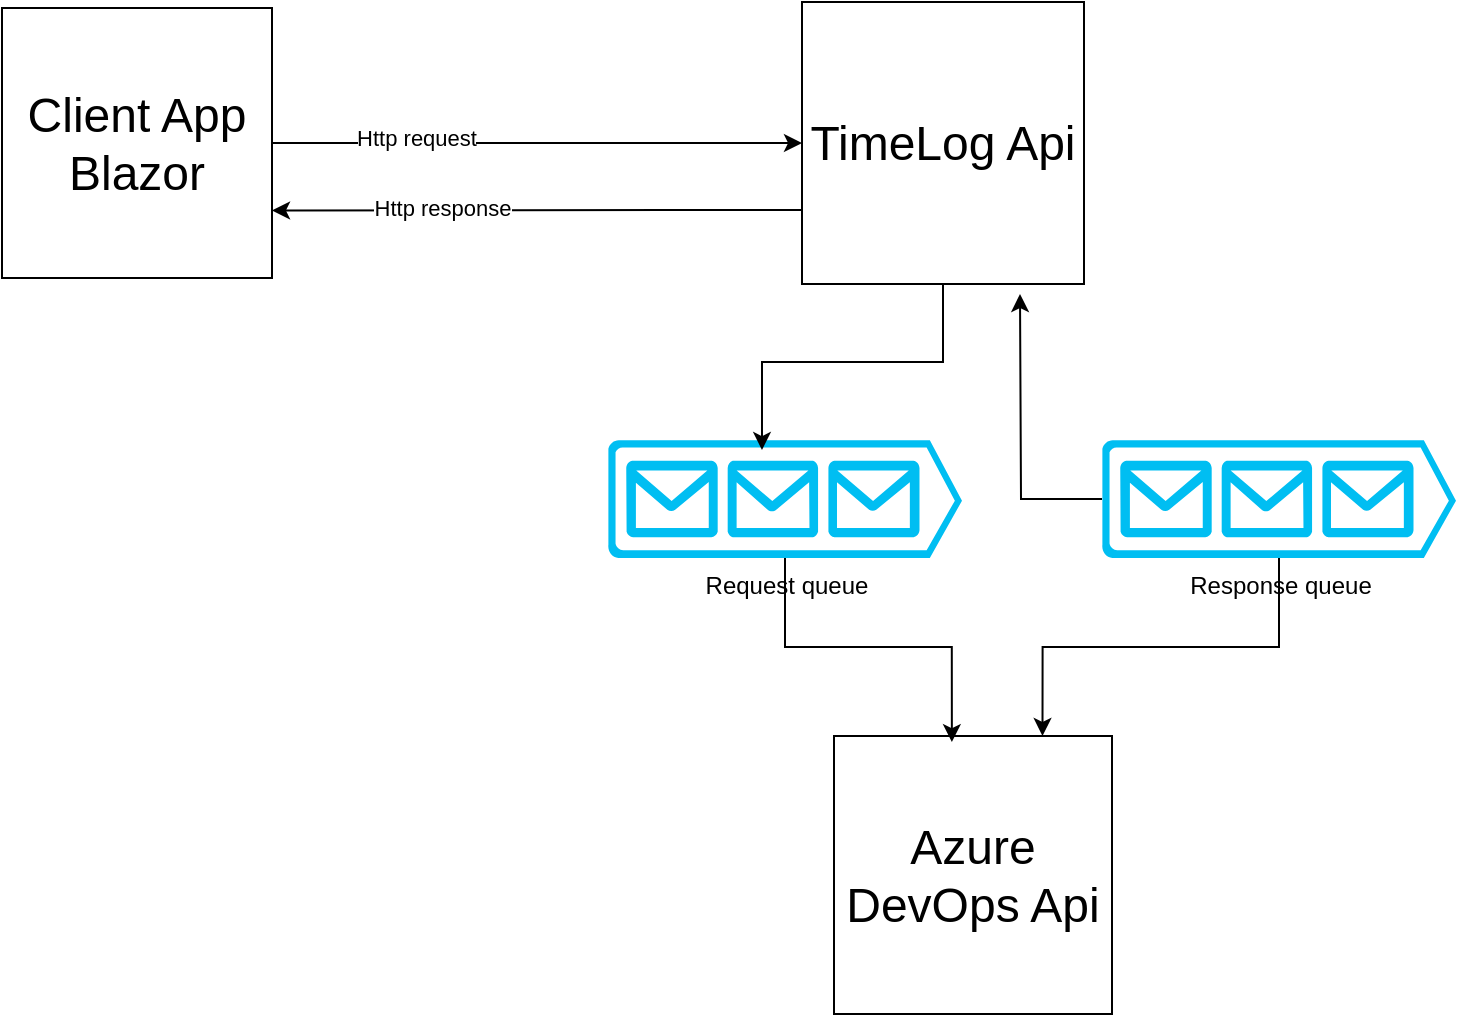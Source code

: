 <mxfile version="23.1.5" type="github">
  <diagram name="Page-1" id="b5b7bab2-c9e2-2cf4-8b2a-24fd1a2a6d21">
    <mxGraphModel dx="1434" dy="738" grid="0" gridSize="10" guides="1" tooltips="1" connect="1" arrows="1" fold="1" page="1" pageScale="1" pageWidth="827" pageHeight="1169" background="none" math="0" shadow="0">
      <root>
        <mxCell id="0" />
        <mxCell id="1" parent="0" />
        <mxCell id="2m1gmCIRVApNMBWWAgiM-4" style="edgeStyle=orthogonalEdgeStyle;rounded=0;orthogonalLoop=1;jettySize=auto;html=1;entryX=0;entryY=0.5;entryDx=0;entryDy=0;" edge="1" parent="1" source="2m1gmCIRVApNMBWWAgiM-1" target="2m1gmCIRVApNMBWWAgiM-2">
          <mxGeometry relative="1" as="geometry" />
        </mxCell>
        <mxCell id="2m1gmCIRVApNMBWWAgiM-8" value="Http request" style="edgeLabel;html=1;align=center;verticalAlign=middle;resizable=0;points=[];" vertex="1" connectable="0" parent="2m1gmCIRVApNMBWWAgiM-4">
          <mxGeometry x="-0.457" y="4" relative="1" as="geometry">
            <mxPoint y="1" as="offset" />
          </mxGeometry>
        </mxCell>
        <mxCell id="2m1gmCIRVApNMBWWAgiM-1" value="&lt;font style=&quot;font-size: 24px;&quot;&gt;Client App&lt;br&gt;Blazor&lt;/font&gt;" style="whiteSpace=wrap;html=1;aspect=fixed;" vertex="1" parent="1">
          <mxGeometry x="86" y="294" width="135" height="135" as="geometry" />
        </mxCell>
        <mxCell id="2m1gmCIRVApNMBWWAgiM-5" style="edgeStyle=orthogonalEdgeStyle;rounded=0;orthogonalLoop=1;jettySize=auto;html=1;entryX=1;entryY=0.75;entryDx=0;entryDy=0;jumpSize=16;" edge="1" parent="1" source="2m1gmCIRVApNMBWWAgiM-2" target="2m1gmCIRVApNMBWWAgiM-1">
          <mxGeometry relative="1" as="geometry">
            <Array as="points">
              <mxPoint x="418" y="395" />
              <mxPoint x="418" y="395" />
            </Array>
          </mxGeometry>
        </mxCell>
        <mxCell id="2m1gmCIRVApNMBWWAgiM-9" value="Http response" style="edgeLabel;html=1;align=center;verticalAlign=middle;resizable=0;points=[];" vertex="1" connectable="0" parent="2m1gmCIRVApNMBWWAgiM-5">
          <mxGeometry x="0.358" y="-1" relative="1" as="geometry">
            <mxPoint as="offset" />
          </mxGeometry>
        </mxCell>
        <mxCell id="2m1gmCIRVApNMBWWAgiM-2" value="&lt;font style=&quot;font-size: 24px;&quot;&gt;TimeLog Api&lt;/font&gt;" style="whiteSpace=wrap;html=1;aspect=fixed;" vertex="1" parent="1">
          <mxGeometry x="486" y="291" width="141" height="141" as="geometry" />
        </mxCell>
        <mxCell id="2m1gmCIRVApNMBWWAgiM-3" value="&lt;font style=&quot;font-size: 24px;&quot;&gt;Azure DevOps Api&lt;/font&gt;" style="whiteSpace=wrap;html=1;aspect=fixed;" vertex="1" parent="1">
          <mxGeometry x="502" y="658" width="139" height="139" as="geometry" />
        </mxCell>
        <mxCell id="2m1gmCIRVApNMBWWAgiM-10" value="Request queue" style="verticalLabelPosition=bottom;html=1;verticalAlign=top;align=center;strokeColor=none;fillColor=#00BEF2;shape=mxgraph.azure.queue_generic;pointerEvents=1;" vertex="1" parent="1">
          <mxGeometry x="389" y="510" width="177" height="59" as="geometry" />
        </mxCell>
        <mxCell id="2m1gmCIRVApNMBWWAgiM-11" style="edgeStyle=orthogonalEdgeStyle;rounded=0;orthogonalLoop=1;jettySize=auto;html=1;entryX=0.435;entryY=0.085;entryDx=0;entryDy=0;entryPerimeter=0;" edge="1" parent="1" source="2m1gmCIRVApNMBWWAgiM-2" target="2m1gmCIRVApNMBWWAgiM-10">
          <mxGeometry relative="1" as="geometry" />
        </mxCell>
        <mxCell id="2m1gmCIRVApNMBWWAgiM-13" style="edgeStyle=orthogonalEdgeStyle;rounded=0;orthogonalLoop=1;jettySize=auto;html=1;entryX=0.424;entryY=0.022;entryDx=0;entryDy=0;entryPerimeter=0;" edge="1" parent="1" source="2m1gmCIRVApNMBWWAgiM-10" target="2m1gmCIRVApNMBWWAgiM-3">
          <mxGeometry relative="1" as="geometry" />
        </mxCell>
        <mxCell id="2m1gmCIRVApNMBWWAgiM-15" style="edgeStyle=orthogonalEdgeStyle;rounded=0;orthogonalLoop=1;jettySize=auto;html=1;" edge="1" parent="1" source="2m1gmCIRVApNMBWWAgiM-14">
          <mxGeometry relative="1" as="geometry">
            <mxPoint x="595" y="437" as="targetPoint" />
          </mxGeometry>
        </mxCell>
        <mxCell id="2m1gmCIRVApNMBWWAgiM-16" style="edgeStyle=orthogonalEdgeStyle;rounded=0;orthogonalLoop=1;jettySize=auto;html=1;entryX=0.75;entryY=0;entryDx=0;entryDy=0;" edge="1" parent="1" source="2m1gmCIRVApNMBWWAgiM-14" target="2m1gmCIRVApNMBWWAgiM-3">
          <mxGeometry relative="1" as="geometry" />
        </mxCell>
        <mxCell id="2m1gmCIRVApNMBWWAgiM-14" value="Response queue" style="verticalLabelPosition=bottom;html=1;verticalAlign=top;align=center;strokeColor=none;fillColor=#00BEF2;shape=mxgraph.azure.queue_generic;pointerEvents=1;" vertex="1" parent="1">
          <mxGeometry x="636" y="510" width="177" height="59" as="geometry" />
        </mxCell>
      </root>
    </mxGraphModel>
  </diagram>
</mxfile>
